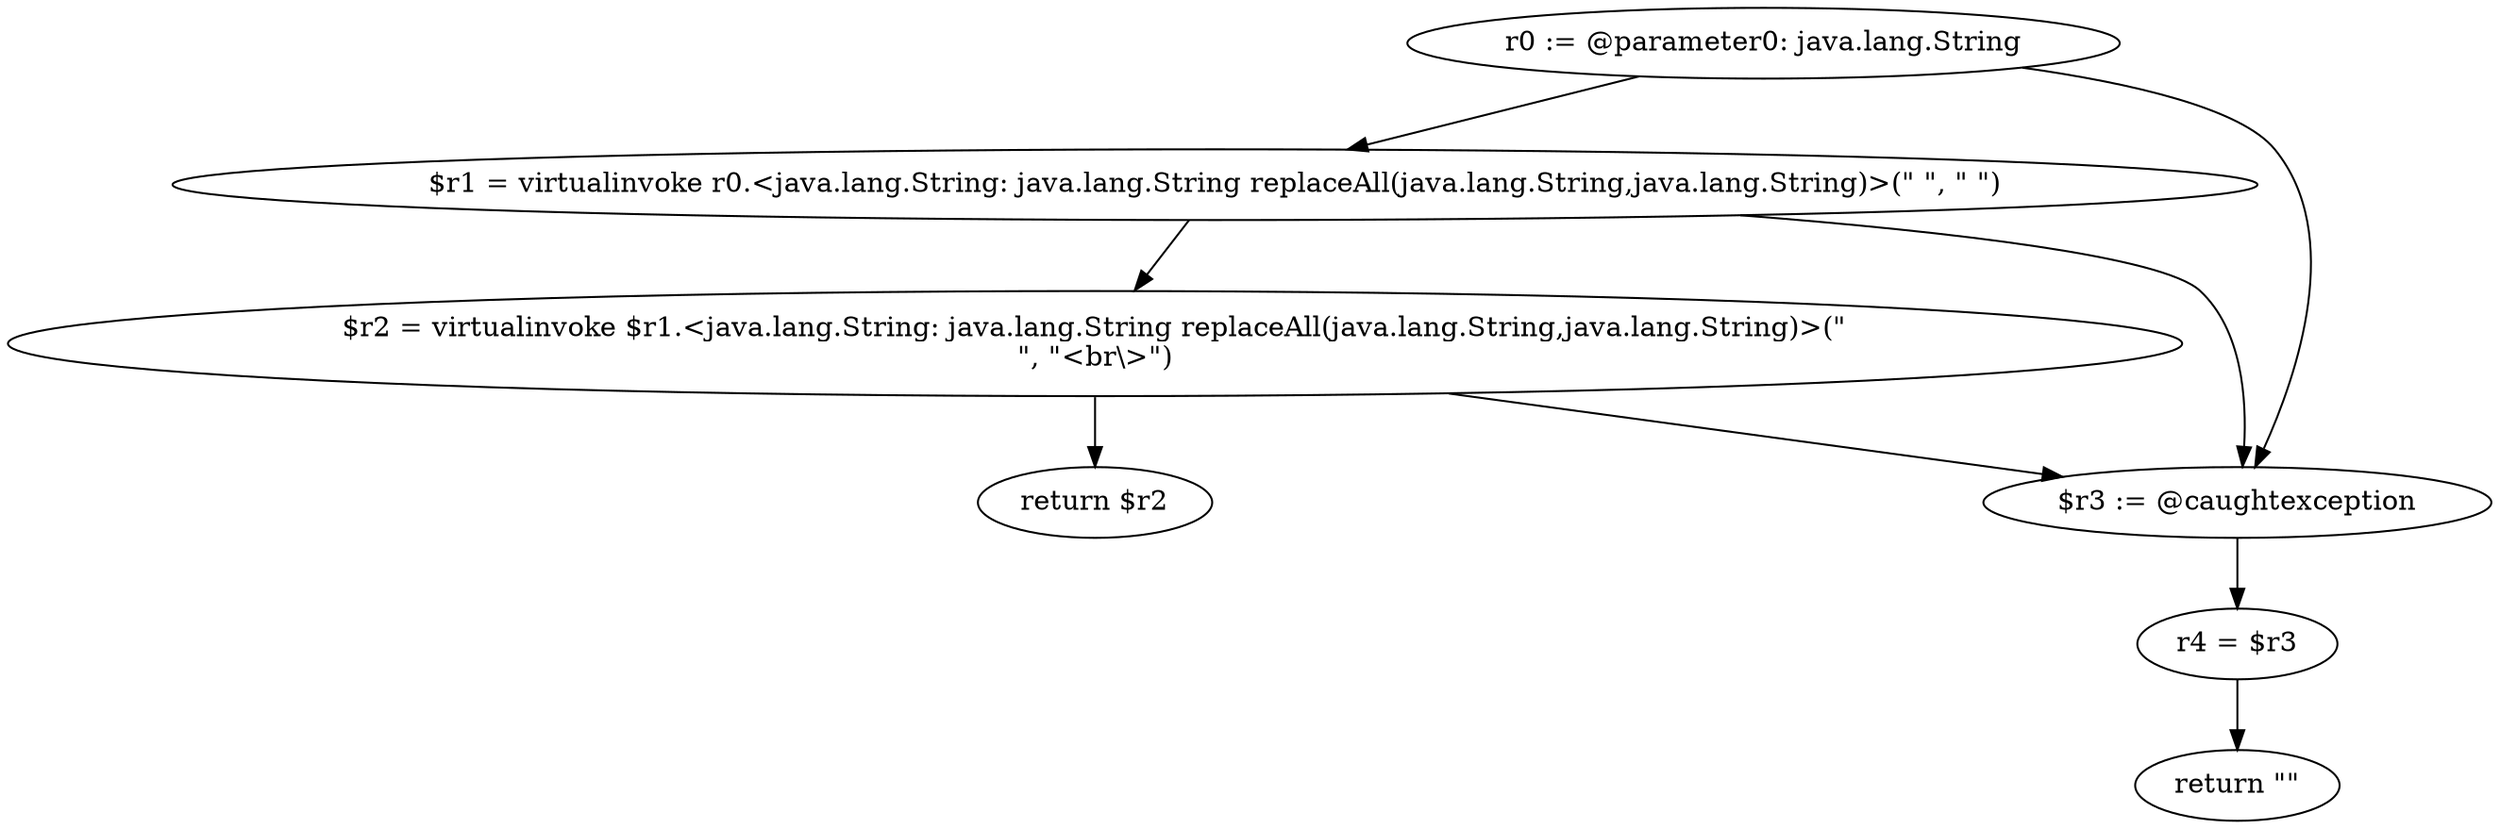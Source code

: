 digraph "unitGraph" {
    "r0 := @parameter0: java.lang.String"
    "$r1 = virtualinvoke r0.<java.lang.String: java.lang.String replaceAll(java.lang.String,java.lang.String)>(\" \", \"&nbsp;\")"
    "$r2 = virtualinvoke $r1.<java.lang.String: java.lang.String replaceAll(java.lang.String,java.lang.String)>(\"\n\", \"<br\\>\")"
    "return $r2"
    "$r3 := @caughtexception"
    "r4 = $r3"
    "return \"\""
    "r0 := @parameter0: java.lang.String"->"$r1 = virtualinvoke r0.<java.lang.String: java.lang.String replaceAll(java.lang.String,java.lang.String)>(\" \", \"&nbsp;\")";
    "r0 := @parameter0: java.lang.String"->"$r3 := @caughtexception";
    "$r1 = virtualinvoke r0.<java.lang.String: java.lang.String replaceAll(java.lang.String,java.lang.String)>(\" \", \"&nbsp;\")"->"$r2 = virtualinvoke $r1.<java.lang.String: java.lang.String replaceAll(java.lang.String,java.lang.String)>(\"\n\", \"<br\\>\")";
    "$r1 = virtualinvoke r0.<java.lang.String: java.lang.String replaceAll(java.lang.String,java.lang.String)>(\" \", \"&nbsp;\")"->"$r3 := @caughtexception";
    "$r2 = virtualinvoke $r1.<java.lang.String: java.lang.String replaceAll(java.lang.String,java.lang.String)>(\"\n\", \"<br\\>\")"->"return $r2";
    "$r2 = virtualinvoke $r1.<java.lang.String: java.lang.String replaceAll(java.lang.String,java.lang.String)>(\"\n\", \"<br\\>\")"->"$r3 := @caughtexception";
    "$r3 := @caughtexception"->"r4 = $r3";
    "r4 = $r3"->"return \"\"";
}

